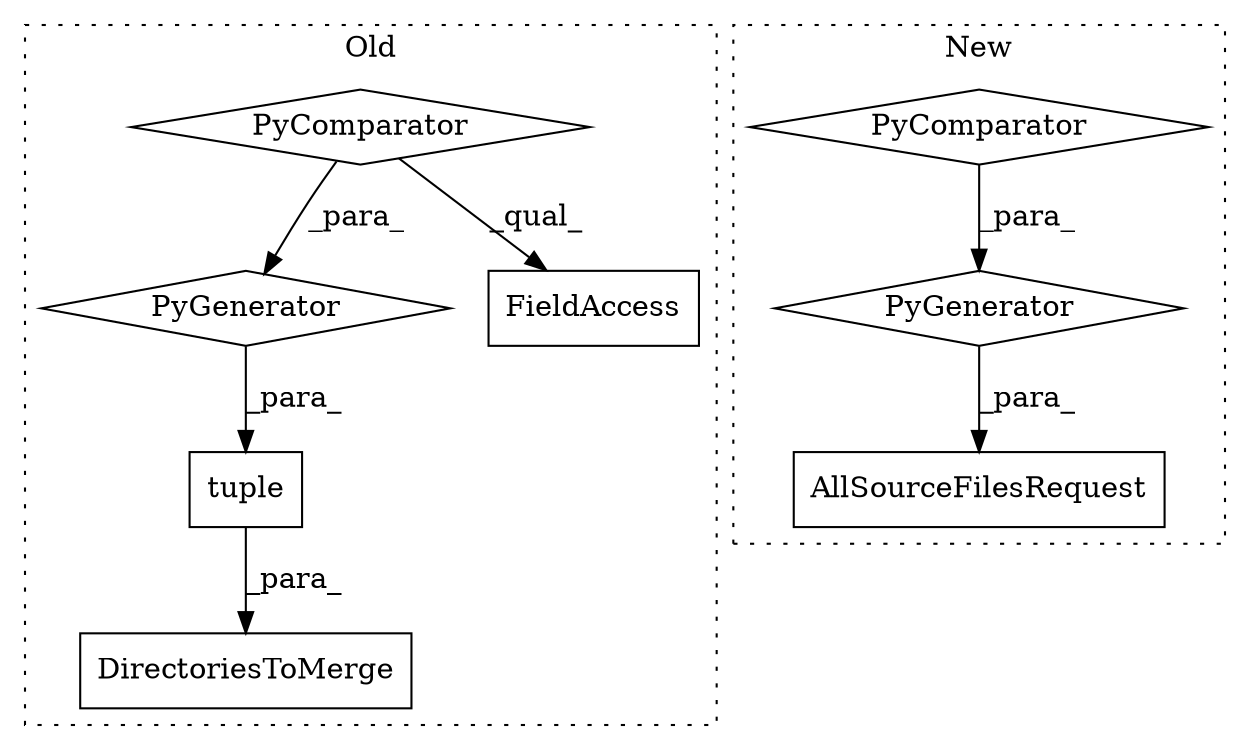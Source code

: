 digraph G {
subgraph cluster0 {
1 [label="PyComparator" a="113" s="1101" l="46" shape="diamond"];
3 [label="PyGenerator" a="107" s="1223" l="165" shape="diamond"];
5 [label="DirectoriesToMerge" a="32" s="1189,1385" l="19,1" shape="box"];
7 [label="tuple" a="32" s="1208,1388" l="15,-3" shape="box"];
8 [label="FieldAccess" a="22" s="1223" l="42" shape="box"];
label = "Old";
style="dotted";
}
subgraph cluster1 {
2 [label="AllSourceFilesRequest" a="32" s="815,954" l="31,1" shape="box"];
4 [label="PyGenerator" a="107" s="846" l="107" shape="diamond"];
6 [label="PyComparator" a="113" s="914" l="33" shape="diamond"];
label = "New";
style="dotted";
}
1 -> 8 [label="_qual_"];
1 -> 3 [label="_para_"];
3 -> 7 [label="_para_"];
4 -> 2 [label="_para_"];
6 -> 4 [label="_para_"];
7 -> 5 [label="_para_"];
}